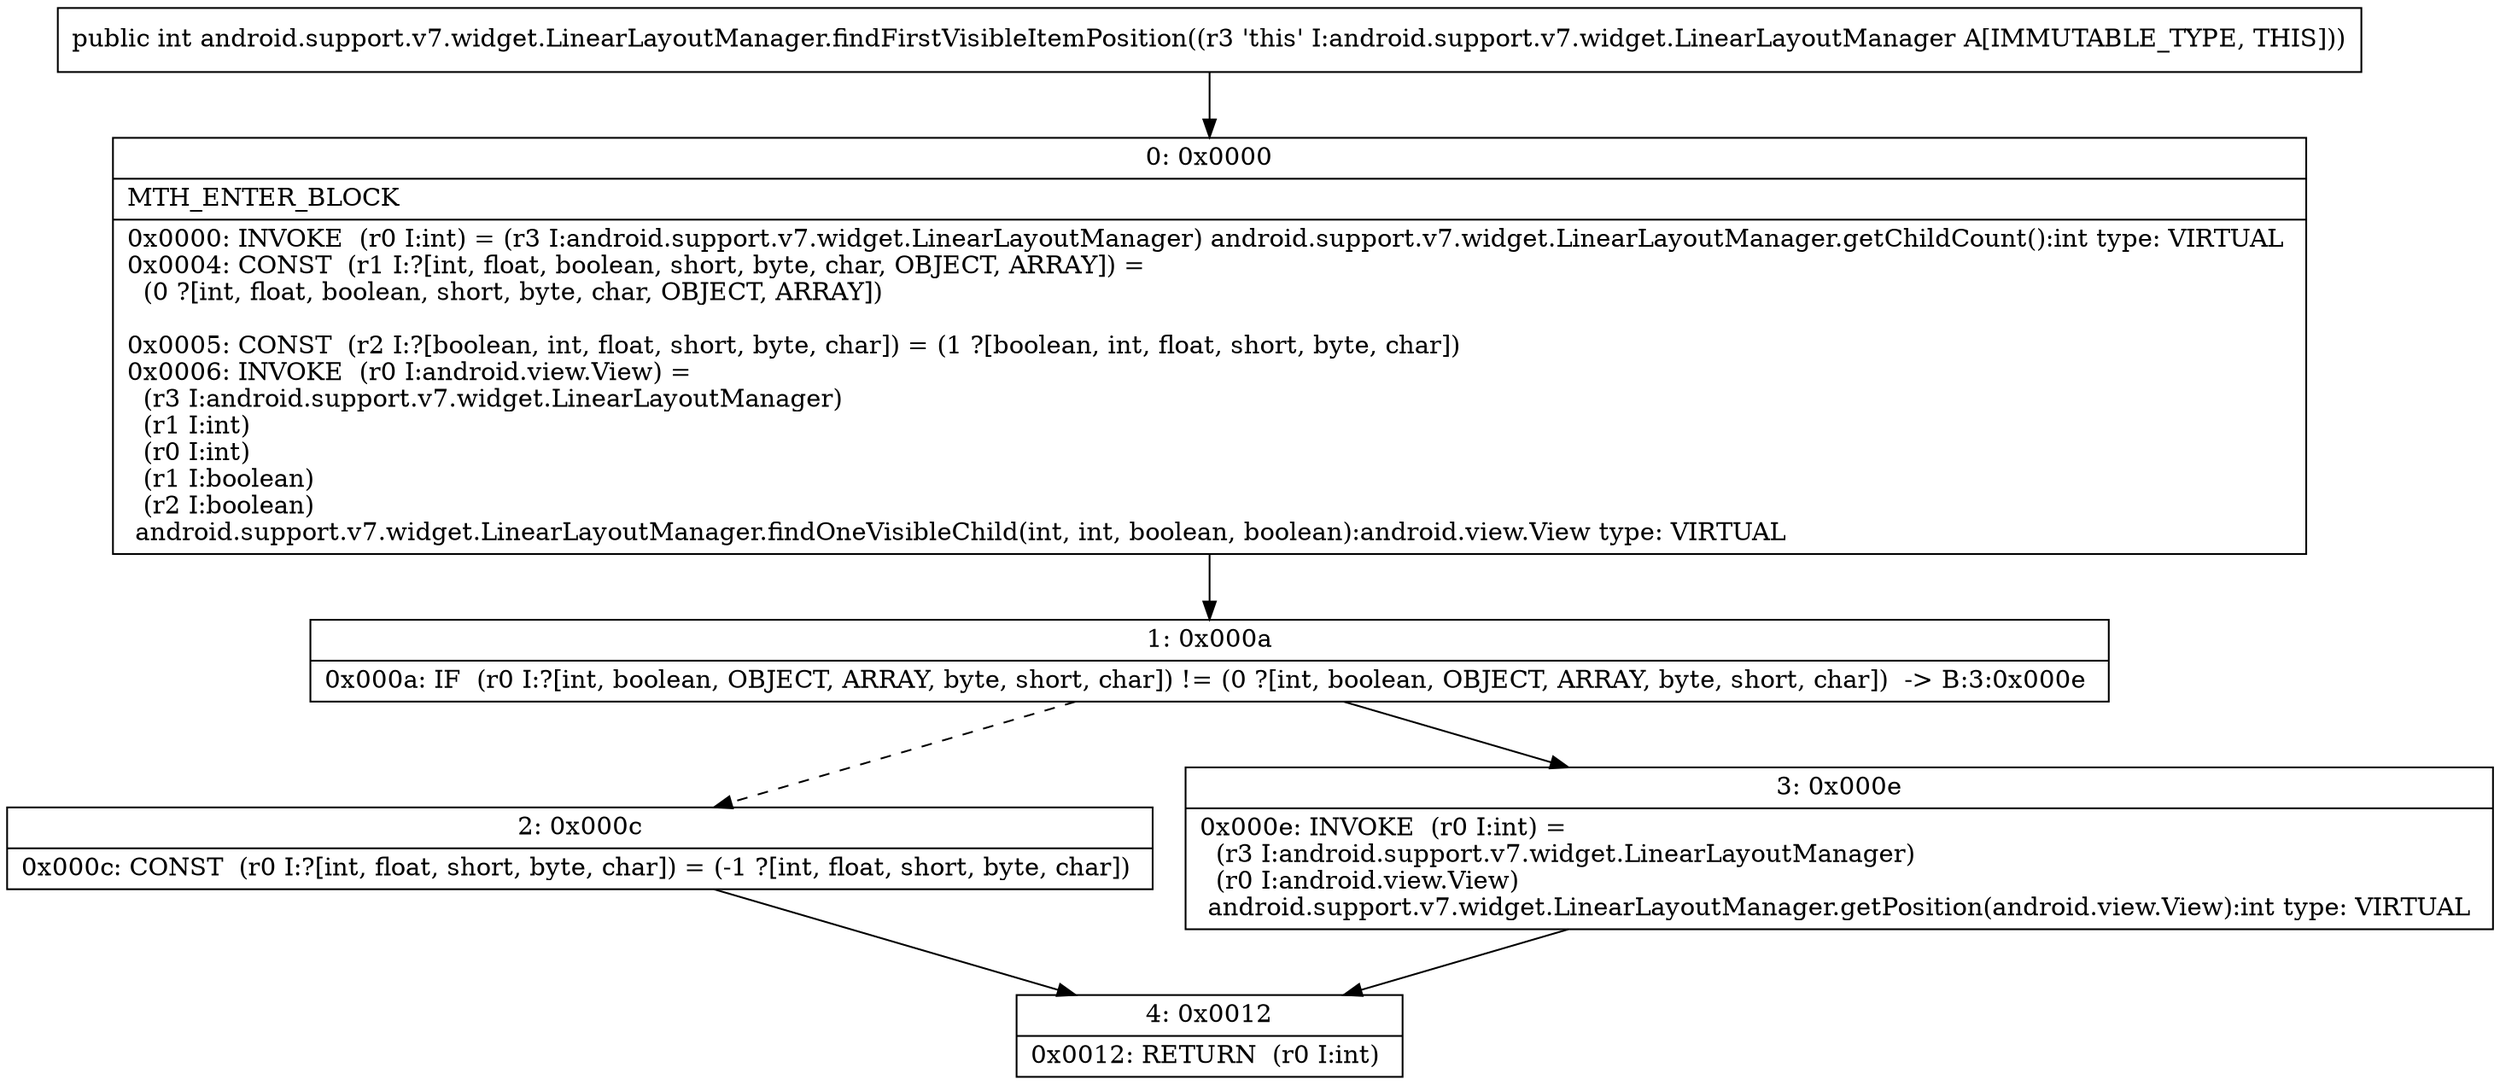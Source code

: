 digraph "CFG forandroid.support.v7.widget.LinearLayoutManager.findFirstVisibleItemPosition()I" {
Node_0 [shape=record,label="{0\:\ 0x0000|MTH_ENTER_BLOCK\l|0x0000: INVOKE  (r0 I:int) = (r3 I:android.support.v7.widget.LinearLayoutManager) android.support.v7.widget.LinearLayoutManager.getChildCount():int type: VIRTUAL \l0x0004: CONST  (r1 I:?[int, float, boolean, short, byte, char, OBJECT, ARRAY]) = \l  (0 ?[int, float, boolean, short, byte, char, OBJECT, ARRAY])\l \l0x0005: CONST  (r2 I:?[boolean, int, float, short, byte, char]) = (1 ?[boolean, int, float, short, byte, char]) \l0x0006: INVOKE  (r0 I:android.view.View) = \l  (r3 I:android.support.v7.widget.LinearLayoutManager)\l  (r1 I:int)\l  (r0 I:int)\l  (r1 I:boolean)\l  (r2 I:boolean)\l android.support.v7.widget.LinearLayoutManager.findOneVisibleChild(int, int, boolean, boolean):android.view.View type: VIRTUAL \l}"];
Node_1 [shape=record,label="{1\:\ 0x000a|0x000a: IF  (r0 I:?[int, boolean, OBJECT, ARRAY, byte, short, char]) != (0 ?[int, boolean, OBJECT, ARRAY, byte, short, char])  \-\> B:3:0x000e \l}"];
Node_2 [shape=record,label="{2\:\ 0x000c|0x000c: CONST  (r0 I:?[int, float, short, byte, char]) = (\-1 ?[int, float, short, byte, char]) \l}"];
Node_3 [shape=record,label="{3\:\ 0x000e|0x000e: INVOKE  (r0 I:int) = \l  (r3 I:android.support.v7.widget.LinearLayoutManager)\l  (r0 I:android.view.View)\l android.support.v7.widget.LinearLayoutManager.getPosition(android.view.View):int type: VIRTUAL \l}"];
Node_4 [shape=record,label="{4\:\ 0x0012|0x0012: RETURN  (r0 I:int) \l}"];
MethodNode[shape=record,label="{public int android.support.v7.widget.LinearLayoutManager.findFirstVisibleItemPosition((r3 'this' I:android.support.v7.widget.LinearLayoutManager A[IMMUTABLE_TYPE, THIS])) }"];
MethodNode -> Node_0;
Node_0 -> Node_1;
Node_1 -> Node_2[style=dashed];
Node_1 -> Node_3;
Node_2 -> Node_4;
Node_3 -> Node_4;
}

